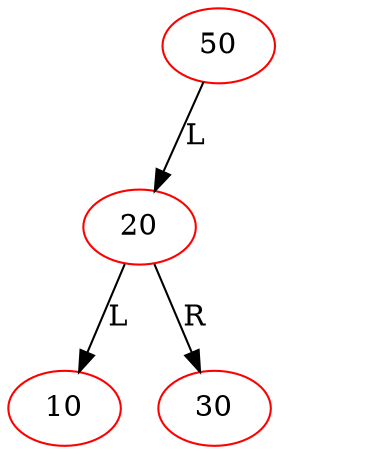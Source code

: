 digraph BiTreeBiTreeInsert {
"50" -> {"20"} [label="L"]
"50" -> {"HD0"} [label="R"] [style=invis]
"HD0" [style=invis]
"20" -> {"10"} [label="L"]
"20" -> {"30"} [label="R"]
"50" [color=red]
"20" [color=red]
"10" [color=red]
"30" [color=red]
}
